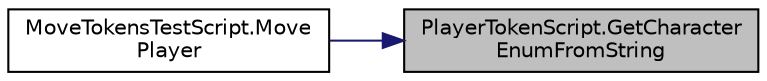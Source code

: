digraph "PlayerTokenScript.GetCharacterEnumFromString"
{
 // LATEX_PDF_SIZE
  edge [fontname="Helvetica",fontsize="10",labelfontname="Helvetica",labelfontsize="10"];
  node [fontname="Helvetica",fontsize="10",shape=record];
  rankdir="RL";
  Node1 [label="PlayerTokenScript.GetCharacter\lEnumFromString",height=0.2,width=0.4,color="black", fillcolor="grey75", style="filled", fontcolor="black",tooltip=" "];
  Node1 -> Node2 [dir="back",color="midnightblue",fontsize="10",style="solid",fontname="Helvetica"];
  Node2 [label="MoveTokensTestScript.Move\lPlayer",height=0.2,width=0.4,color="black", fillcolor="white", style="filled",URL="$class_move_tokens_test_script.html#a8f13bba80a272ef71d23715279a9ad89",tooltip=" "];
}
